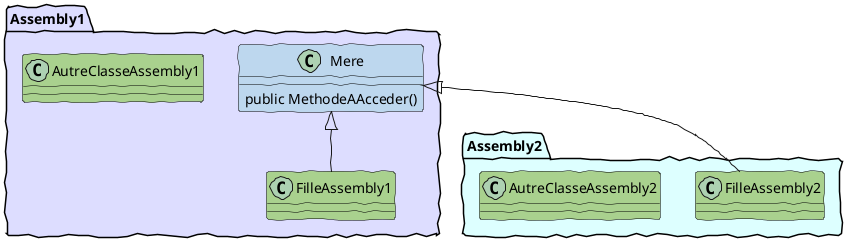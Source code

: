 @startuml AccessModifierPublic

skinparam classAttributeIconSize 0
skinparam handwritten true

skinparam class {
    BackgroundColor White
    BorderColor #000
}

package Assembly1 #DDF {
    class Mere #BDD7EE {
        public MethodeAAcceder()
    }

    class FilleAssembly1 #A9D18E {

    }

    Mere <|-- FilleAssembly1

    class AutreClasseAssembly1 #A9D18E {

    }
}

package Assembly2 #DFF {
    class FilleAssembly2 #A9D18E {

    }

    Mere <|-- FilleAssembly2

    class AutreClasseAssembly2 #A9D18E {

    }
}

@enduml